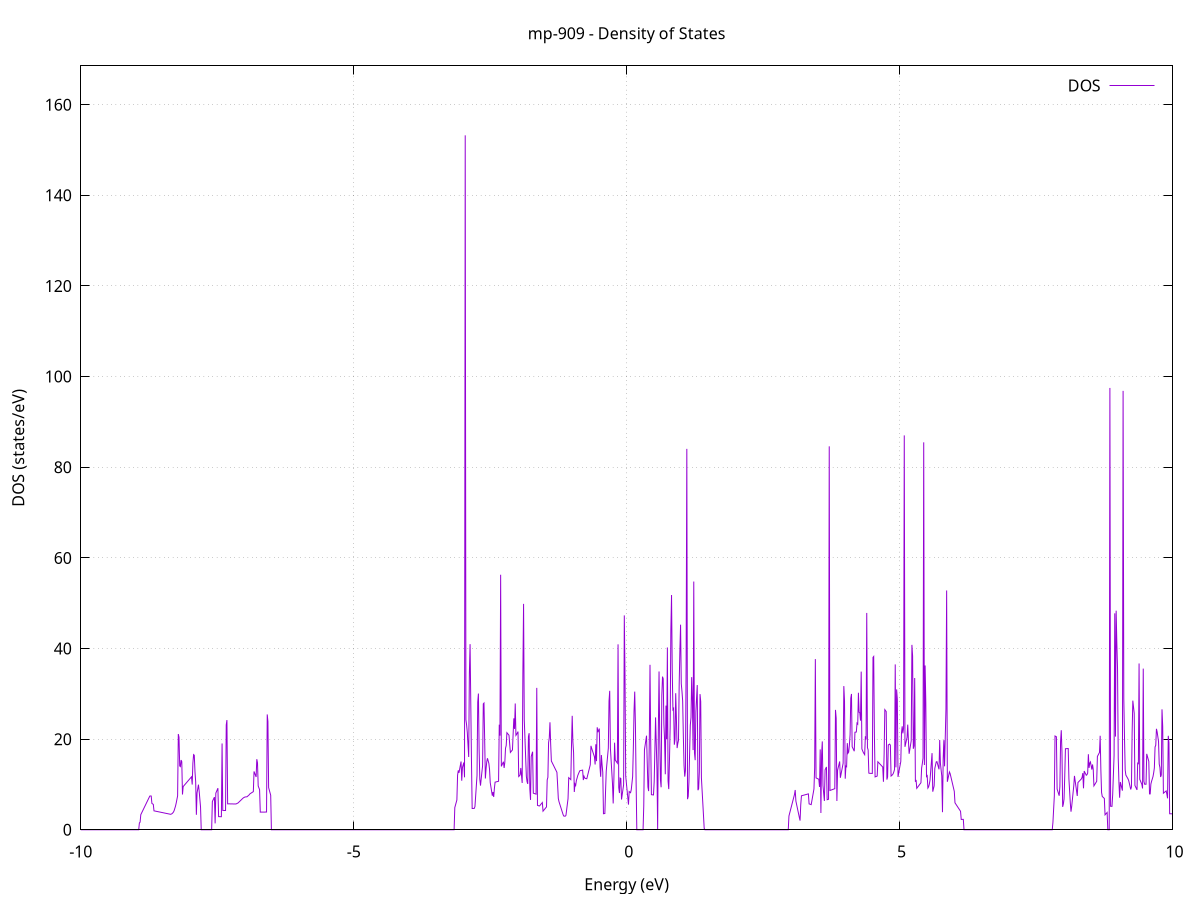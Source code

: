set title 'mp-909 - Density of States'
set xlabel 'Energy (eV)'
set ylabel 'DOS (states/eV)'
set grid
set xrange [-10:10]
set yrange [0:168.570]
set xzeroaxis lt -1
set terminal png size 800,600
set output 'mp-909_dos_gnuplot.png'
plot '-' using 1:2 with lines title 'DOS'
-13.991600 0.000000
-13.978800 0.000000
-13.966100 0.000000
-13.953400 0.000000
-13.940600 0.000000
-13.927900 0.000000
-13.915200 0.000000
-13.902500 0.000000
-13.889700 0.000000
-13.877000 0.000000
-13.864300 0.000000
-13.851600 0.000000
-13.838800 0.000000
-13.826100 0.000000
-13.813400 0.000000
-13.800600 0.000000
-13.787900 0.000000
-13.775200 0.000000
-13.762500 0.000000
-13.749700 0.000000
-13.737000 0.000000
-13.724300 0.000000
-13.711600 0.000000
-13.698800 0.000000
-13.686100 0.000000
-13.673400 0.000000
-13.660700 0.000000
-13.647900 0.000000
-13.635200 0.000000
-13.622500 0.000000
-13.609700 0.000000
-13.597000 0.000000
-13.584300 0.000000
-13.571600 0.000000
-13.558800 0.000000
-13.546100 0.000000
-13.533400 0.000000
-13.520700 0.000000
-13.507900 0.000000
-13.495200 0.000000
-13.482500 0.000000
-13.469800 0.000000
-13.457000 0.000000
-13.444300 0.000000
-13.431600 0.000000
-13.418800 0.000000
-13.406100 0.000000
-13.393400 0.000000
-13.380700 0.000000
-13.367900 0.000000
-13.355200 0.000000
-13.342500 0.000000
-13.329800 0.000000
-13.317000 0.000000
-13.304300 0.000000
-13.291600 0.000000
-13.278800 0.000000
-13.266100 0.000000
-13.253400 0.000000
-13.240700 0.000000
-13.227900 0.000000
-13.215200 0.000000
-13.202500 0.000000
-13.189800 0.000000
-13.177000 0.000000
-13.164300 0.000000
-13.151600 0.000000
-13.138900 0.000000
-13.126100 0.000000
-13.113400 0.000000
-13.100700 0.000000
-13.087900 0.000000
-13.075200 0.000000
-13.062500 0.000000
-13.049800 0.000000
-13.037000 0.000000
-13.024300 0.000000
-13.011600 0.000000
-12.998900 0.000000
-12.986100 0.000000
-12.973400 0.000000
-12.960700 0.000000
-12.947900 0.000000
-12.935200 0.000000
-12.922500 0.000000
-12.909800 0.000000
-12.897000 0.000000
-12.884300 0.000000
-12.871600 0.000000
-12.858900 0.000000
-12.846100 0.000000
-12.833400 6.002500
-12.820700 6.693300
-12.808000 7.384100
-12.795200 8.074900
-12.782500 8.765600
-12.769800 3.020500
-12.757000 9.285100
-12.744300 10.040900
-12.731600 10.796600
-12.718900 11.552300
-12.706100 12.308000
-12.693400 6.169300
-12.680700 6.116100
-12.668000 6.062900
-12.655200 6.009700
-12.642500 5.952700
-12.629800 5.889900
-12.617000 5.827200
-12.604300 5.764400
-12.591600 5.701600
-12.578900 5.638900
-12.566100 8.111400
-12.553400 8.289800
-12.540700 8.468300
-12.528000 8.646700
-12.515200 8.825100
-12.502500 12.229900
-12.489800 13.116900
-12.477100 14.161600
-12.464300 15.271900
-12.451600 16.382200
-12.438900 14.665800
-12.426100 14.342900
-12.413400 14.363700
-12.400700 13.475100
-12.388000 10.093200
-12.375200 10.037900
-12.362500 9.982600
-12.349800 9.927200
-12.337100 9.871900
-12.324300 9.816500
-12.311600 9.761200
-12.298900 9.705800
-12.286100 9.650500
-12.273400 18.028100
-12.260700 17.178200
-12.248000 16.328300
-12.235200 7.087600
-12.222500 7.019600
-12.209800 15.127900
-12.197100 14.357700
-12.184300 4.740100
-12.171600 4.669400
-12.158900 4.598700
-12.146200 4.701800
-12.133400 4.983100
-12.120700 5.264400
-12.108000 5.545700
-12.095200 5.827000
-12.082500 9.370600
-12.069800 8.967400
-12.057100 8.564300
-12.044300 11.361600
-12.031600 10.519000
-12.018900 9.676300
-12.006200 8.833700
-11.993400 4.559500
-11.980700 4.199000
-11.968000 3.838600
-11.955300 3.478200
-11.942500 0.000000
-11.929800 0.000000
-11.917100 0.000000
-11.904300 0.000000
-11.891600 0.000000
-11.878900 0.000000
-11.866200 0.000000
-11.853400 0.000000
-11.840700 0.000000
-11.828000 0.000000
-11.815300 0.000000
-11.802500 0.000000
-11.789800 0.000000
-11.777100 0.000000
-11.764300 0.000000
-11.751600 0.000000
-11.738900 1.350600
-11.726200 3.291200
-11.713400 9.272600
-11.700700 13.532600
-11.688000 13.783600
-11.675300 14.034500
-11.662500 14.285400
-11.649800 16.159000
-11.637100 16.124500
-11.624400 16.090000
-11.611600 14.404300
-11.598900 14.218800
-11.586200 14.033300
-11.573400 13.847900
-11.560700 11.103400
-11.548000 10.924400
-11.535300 10.745400
-11.522500 10.566500
-11.509800 10.387500
-11.497100 10.208600
-11.484400 10.029600
-11.471600 9.850600
-11.458900 9.671700
-11.446200 7.707200
-11.433400 7.381600
-11.420700 12.715300
-11.408000 11.259000
-11.395300 16.816000
-11.382500 17.508400
-11.369800 18.200800
-11.357100 13.089700
-11.344400 13.045700
-11.331600 7.492600
-11.318900 6.755500
-11.306200 6.018500
-11.293500 5.281500
-11.280700 4.742200
-11.268000 4.414600
-11.255300 4.278500
-11.242500 4.190000
-11.229800 4.101600
-11.217100 4.117600
-11.204400 4.145000
-11.191600 4.172400
-11.178900 4.199800
-11.166200 4.227200
-11.153500 4.254600
-11.140700 4.282000
-11.128000 4.309400
-11.115300 4.336800
-11.102500 4.364200
-11.089800 4.391600
-11.077100 4.419000
-11.064400 4.446400
-11.051600 4.473800
-11.038900 4.501200
-11.026200 4.528600
-11.013500 4.556000
-11.000700 4.583400
-10.988000 4.610800
-10.975300 4.638200
-10.962600 4.665600
-10.949800 4.693000
-10.937100 5.520300
-10.924400 7.652500
-10.911600 7.716000
-10.898900 7.779400
-10.886200 9.757600
-10.873500 9.198300
-10.860700 8.639000
-10.848000 8.079700
-10.835300 7.520300
-10.822600 6.961000
-10.809800 6.401700
-10.797100 5.842300
-10.784400 5.283000
-10.771600 2.711900
-10.758900 0.000000
-10.746200 0.000000
-10.733500 0.000000
-10.720700 23.387000
-10.708000 57.926600
-10.695300 23.272300
-10.682600 44.693500
-10.669800 10.061300
-10.657100 39.246100
-10.644400 72.393800
-10.631700 32.726400
-10.618900 101.719000
-10.606200 187.185700
-10.593500 54.539400
-10.580700 51.343700
-10.568000 89.969600
-10.555300 0.000000
-10.542600 0.000000
-10.529800 0.000000
-10.517100 0.000000
-10.504400 0.000000
-10.491700 0.000000
-10.478900 0.000000
-10.466200 0.000000
-10.453500 0.000000
-10.440800 0.000000
-10.428000 0.000000
-10.415300 0.000000
-10.402600 0.000000
-10.389800 0.000000
-10.377100 0.000000
-10.364400 0.000000
-10.351700 0.000000
-10.338900 0.000000
-10.326200 0.000000
-10.313500 0.000000
-10.300800 0.000000
-10.288000 0.000000
-10.275300 0.000000
-10.262600 0.000000
-10.249800 0.000000
-10.237100 0.000000
-10.224400 0.000000
-10.211700 0.000000
-10.198900 0.000000
-10.186200 0.000000
-10.173500 0.000000
-10.160800 0.000000
-10.148000 0.000000
-10.135300 0.000000
-10.122600 0.000000
-10.109900 0.000000
-10.097100 0.000000
-10.084400 0.000000
-10.071700 0.000000
-10.058900 0.000000
-10.046200 0.000000
-10.033500 0.000000
-10.020800 0.000000
-10.008000 0.000000
-9.995300 0.000000
-9.982600 0.000000
-9.969900 0.000000
-9.957100 0.000000
-9.944400 0.000000
-9.931700 0.000000
-9.918900 0.000000
-9.906200 0.000000
-9.893500 0.000000
-9.880800 0.000000
-9.868000 0.000000
-9.855300 0.000000
-9.842600 0.000000
-9.829900 0.000000
-9.817100 0.000000
-9.804400 0.000000
-9.791700 0.000000
-9.779000 0.000000
-9.766200 0.000000
-9.753500 0.000000
-9.740800 0.000000
-9.728000 0.000000
-9.715300 0.000000
-9.702600 0.000000
-9.689900 0.000000
-9.677100 0.000000
-9.664400 0.000000
-9.651700 0.000000
-9.639000 0.000000
-9.626200 0.000000
-9.613500 0.000000
-9.600800 0.000000
-9.588000 0.000000
-9.575300 0.000000
-9.562600 0.000000
-9.549900 0.000000
-9.537100 0.000000
-9.524400 0.000000
-9.511700 0.000000
-9.499000 0.000000
-9.486200 0.000000
-9.473500 0.000000
-9.460800 0.000000
-9.448100 0.000000
-9.435300 0.000000
-9.422600 0.000000
-9.409900 0.000000
-9.397100 0.000000
-9.384400 0.000000
-9.371700 0.000000
-9.359000 0.000000
-9.346200 0.000000
-9.333500 0.000000
-9.320800 0.000000
-9.308100 0.000000
-9.295300 0.000000
-9.282600 0.000000
-9.269900 0.000000
-9.257100 0.000000
-9.244400 0.000000
-9.231700 0.000000
-9.219000 0.000000
-9.206200 0.000000
-9.193500 0.000000
-9.180800 0.000000
-9.168100 0.000000
-9.155300 0.000000
-9.142600 0.000000
-9.129900 0.000000
-9.117200 0.000000
-9.104400 0.000000
-9.091700 0.000000
-9.079000 0.000000
-9.066200 0.000000
-9.053500 0.000000
-9.040800 0.000000
-9.028100 0.000000
-9.015300 0.000000
-9.002600 0.000000
-8.989900 0.000000
-8.977200 0.000000
-8.964400 0.000000
-8.951700 0.000000
-8.939000 0.000000
-8.926300 1.511500
-8.913500 1.673400
-8.900800 3.330200
-8.888100 3.646900
-8.875300 3.963700
-8.862600 4.280400
-8.849900 4.597100
-8.837200 4.913800
-8.824400 5.230500
-8.811700 5.547300
-8.799000 5.864000
-8.786300 6.180700
-8.773500 6.497400
-8.760800 6.814100
-8.748100 7.130900
-8.735300 7.443300
-8.722600 7.461400
-8.709900 7.446900
-8.697200 5.813500
-8.684400 5.710500
-8.671700 5.607400
-8.659000 4.178700
-8.646300 4.146700
-8.633500 4.114800
-8.620800 4.082800
-8.608100 4.050900
-8.595400 4.018900
-8.582600 3.987000
-8.569900 3.955000
-8.557200 3.923100
-8.544400 3.891100
-8.531700 3.859200
-8.519000 3.827200
-8.506300 3.795300
-8.493500 3.763300
-8.480800 3.731400
-8.468100 3.699400
-8.455400 3.667500
-8.442600 3.635500
-8.429900 3.603600
-8.417200 3.571600
-8.404400 3.539700
-8.391700 3.507800
-8.379000 3.475800
-8.366300 3.443900
-8.353500 3.411900
-8.340800 3.477000
-8.328100 3.560300
-8.315400 3.718800
-8.302600 3.908300
-8.289900 4.230000
-8.277200 4.733200
-8.264500 5.236400
-8.251700 5.916200
-8.239000 6.702800
-8.226300 7.489400
-8.213500 21.124800
-8.200800 20.426200
-8.188100 14.082900
-8.175400 13.943400
-8.162600 15.382000
-8.149900 15.030800
-8.137200 7.778600
-8.124500 9.529800
-8.111700 9.709500
-8.099000 9.889100
-8.086300 10.068800
-8.073500 10.248400
-8.060800 10.428000
-8.048100 10.607700
-8.035400 10.787300
-8.022600 10.966900
-8.009900 11.146600
-7.997200 11.326200
-7.984500 11.505900
-7.971700 11.685500
-7.959000 9.977800
-7.946300 14.719200
-7.933600 16.586900
-7.920800 16.449300
-7.908100 12.808800
-7.895400 10.596300
-7.882600 3.313300
-7.869900 8.145000
-7.857200 9.053000
-7.844500 9.960900
-7.831700 8.565000
-7.819000 6.796300
-7.806300 5.027500
-7.793600 0.000000
-7.780800 0.000000
-7.768100 0.000000
-7.755400 0.000000
-7.742600 0.000000
-7.729900 0.000000
-7.717200 0.000000
-7.704500 0.000000
-7.691700 0.000000
-7.679000 0.000000
-7.666300 0.000000
-7.653600 0.000000
-7.640800 0.000000
-7.628100 0.000000
-7.615400 0.000000
-7.602700 0.000000
-7.589900 6.227700
-7.577200 6.554500
-7.564500 6.881300
-7.551700 7.208000
-7.539000 1.412600
-7.526300 8.083900
-7.513600 8.448700
-7.500800 8.813500
-7.488100 9.178300
-7.475400 2.897300
-7.462700 2.894500
-7.449900 2.891800
-7.437200 2.889100
-7.424500 2.886400
-7.411800 19.047900
-7.399000 4.266500
-7.386300 4.263500
-7.373600 4.260600
-7.360800 4.257700
-7.348100 4.254800
-7.335400 23.142500
-7.322700 24.209200
-7.309900 5.728800
-7.297200 5.725300
-7.284500 5.721800
-7.271800 5.718300
-7.259000 5.714700
-7.246300 5.711200
-7.233600 5.707700
-7.220800 5.704200
-7.208100 5.700700
-7.195400 5.697200
-7.182700 5.693600
-7.169900 5.690100
-7.157200 5.691000
-7.144500 5.767700
-7.131800 5.844400
-7.119000 5.921100
-7.106300 6.069200
-7.093600 6.217200
-7.080900 6.365300
-7.068100 6.513400
-7.055400 6.661400
-7.042700 6.809500
-7.029900 6.957500
-7.017200 7.079100
-7.004500 7.157100
-6.991800 7.235100
-6.979000 7.249700
-6.966300 7.264100
-6.953600 7.296800
-6.940900 7.433300
-6.928100 7.569700
-6.915400 7.706100
-6.902700 7.911700
-6.889900 8.018800
-6.877200 8.117500
-6.864500 8.216200
-6.851800 8.314900
-6.839000 8.413500
-6.826300 12.874800
-6.813600 12.467900
-6.800900 12.061000
-6.788100 11.654000
-6.775400 15.573500
-6.762700 14.755000
-6.750000 9.660700
-6.737200 9.257700
-6.724500 8.854700
-6.711800 3.892800
-6.699000 3.895000
-6.686300 3.897200
-6.673600 3.899400
-6.660900 3.901600
-6.648100 3.903800
-6.635400 3.906000
-6.622700 3.908200
-6.610000 3.910400
-6.597200 3.912600
-6.584500 25.454500
-6.571800 23.871900
-6.559000 9.314400
-6.546300 8.746900
-6.533600 8.179400
-6.520900 7.611900
-6.508100 0.000000
-6.495400 0.000000
-6.482700 0.000000
-6.470000 0.000000
-6.457200 0.000000
-6.444500 0.000000
-6.431800 0.000000
-6.419100 0.000000
-6.406300 0.000000
-6.393600 0.000000
-6.380900 0.000000
-6.368100 0.000000
-6.355400 0.000000
-6.342700 0.000000
-6.330000 0.000000
-6.317200 0.000000
-6.304500 0.000000
-6.291800 0.000000
-6.279100 0.000000
-6.266300 0.000000
-6.253600 0.000000
-6.240900 0.000000
-6.228100 0.000000
-6.215400 0.000000
-6.202700 0.000000
-6.190000 0.000000
-6.177200 0.000000
-6.164500 0.000000
-6.151800 0.000000
-6.139100 0.000000
-6.126300 0.000000
-6.113600 0.000000
-6.100900 0.000000
-6.088200 0.000000
-6.075400 0.000000
-6.062700 0.000000
-6.050000 0.000000
-6.037200 0.000000
-6.024500 0.000000
-6.011800 0.000000
-5.999100 0.000000
-5.986300 0.000000
-5.973600 0.000000
-5.960900 0.000000
-5.948200 0.000000
-5.935400 0.000000
-5.922700 0.000000
-5.910000 0.000000
-5.897200 0.000000
-5.884500 0.000000
-5.871800 0.000000
-5.859100 0.000000
-5.846300 0.000000
-5.833600 0.000000
-5.820900 0.000000
-5.808200 0.000000
-5.795400 0.000000
-5.782700 0.000000
-5.770000 0.000000
-5.757300 0.000000
-5.744500 0.000000
-5.731800 0.000000
-5.719100 0.000000
-5.706300 0.000000
-5.693600 0.000000
-5.680900 0.000000
-5.668200 0.000000
-5.655400 0.000000
-5.642700 0.000000
-5.630000 0.000000
-5.617300 0.000000
-5.604500 0.000000
-5.591800 0.000000
-5.579100 0.000000
-5.566400 0.000000
-5.553600 0.000000
-5.540900 0.000000
-5.528200 0.000000
-5.515400 0.000000
-5.502700 0.000000
-5.490000 0.000000
-5.477300 0.000000
-5.464500 0.000000
-5.451800 0.000000
-5.439100 0.000000
-5.426400 0.000000
-5.413600 0.000000
-5.400900 0.000000
-5.388200 0.000000
-5.375400 0.000000
-5.362700 0.000000
-5.350000 0.000000
-5.337300 0.000000
-5.324500 0.000000
-5.311800 0.000000
-5.299100 0.000000
-5.286400 0.000000
-5.273600 0.000000
-5.260900 0.000000
-5.248200 0.000000
-5.235500 0.000000
-5.222700 0.000000
-5.210000 0.000000
-5.197300 0.000000
-5.184500 0.000000
-5.171800 0.000000
-5.159100 0.000000
-5.146400 0.000000
-5.133600 0.000000
-5.120900 0.000000
-5.108200 0.000000
-5.095500 0.000000
-5.082700 0.000000
-5.070000 0.000000
-5.057300 0.000000
-5.044500 0.000000
-5.031800 0.000000
-5.019100 0.000000
-5.006400 0.000000
-4.993600 0.000000
-4.980900 0.000000
-4.968200 0.000000
-4.955500 0.000000
-4.942700 0.000000
-4.930000 0.000000
-4.917300 0.000000
-4.904600 0.000000
-4.891800 0.000000
-4.879100 0.000000
-4.866400 0.000000
-4.853600 0.000000
-4.840900 0.000000
-4.828200 0.000000
-4.815500 0.000000
-4.802700 0.000000
-4.790000 0.000000
-4.777300 0.000000
-4.764600 0.000000
-4.751800 0.000000
-4.739100 0.000000
-4.726400 0.000000
-4.713600 0.000000
-4.700900 0.000000
-4.688200 0.000000
-4.675500 0.000000
-4.662700 0.000000
-4.650000 0.000000
-4.637300 0.000000
-4.624600 0.000000
-4.611800 0.000000
-4.599100 0.000000
-4.586400 0.000000
-4.573700 0.000000
-4.560900 0.000000
-4.548200 0.000000
-4.535500 0.000000
-4.522700 0.000000
-4.510000 0.000000
-4.497300 0.000000
-4.484600 0.000000
-4.471800 0.000000
-4.459100 0.000000
-4.446400 0.000000
-4.433700 0.000000
-4.420900 0.000000
-4.408200 0.000000
-4.395500 0.000000
-4.382700 0.000000
-4.370000 0.000000
-4.357300 0.000000
-4.344600 0.000000
-4.331800 0.000000
-4.319100 0.000000
-4.306400 0.000000
-4.293700 0.000000
-4.280900 0.000000
-4.268200 0.000000
-4.255500 0.000000
-4.242800 0.000000
-4.230000 0.000000
-4.217300 0.000000
-4.204600 0.000000
-4.191800 0.000000
-4.179100 0.000000
-4.166400 0.000000
-4.153700 0.000000
-4.140900 0.000000
-4.128200 0.000000
-4.115500 0.000000
-4.102800 0.000000
-4.090000 0.000000
-4.077300 0.000000
-4.064600 0.000000
-4.051900 0.000000
-4.039100 0.000000
-4.026400 0.000000
-4.013700 0.000000
-4.000900 0.000000
-3.988200 0.000000
-3.975500 0.000000
-3.962800 0.000000
-3.950000 0.000000
-3.937300 0.000000
-3.924600 0.000000
-3.911900 0.000000
-3.899100 0.000000
-3.886400 0.000000
-3.873700 0.000000
-3.860900 0.000000
-3.848200 0.000000
-3.835500 0.000000
-3.822800 0.000000
-3.810000 0.000000
-3.797300 0.000000
-3.784600 0.000000
-3.771900 0.000000
-3.759100 0.000000
-3.746400 0.000000
-3.733700 0.000000
-3.721000 0.000000
-3.708200 0.000000
-3.695500 0.000000
-3.682800 0.000000
-3.670000 0.000000
-3.657300 0.000000
-3.644600 0.000000
-3.631900 0.000000
-3.619100 0.000000
-3.606400 0.000000
-3.593700 0.000000
-3.581000 0.000000
-3.568200 0.000000
-3.555500 0.000000
-3.542800 0.000000
-3.530000 0.000000
-3.517300 0.000000
-3.504600 0.000000
-3.491900 0.000000
-3.479100 0.000000
-3.466400 0.000000
-3.453700 0.000000
-3.441000 0.000000
-3.428200 0.000000
-3.415500 0.000000
-3.402800 0.000000
-3.390100 0.000000
-3.377300 0.000000
-3.364600 0.000000
-3.351900 0.000000
-3.339100 0.000000
-3.326400 0.000000
-3.313700 0.000000
-3.301000 0.000000
-3.288200 0.000000
-3.275500 0.000000
-3.262800 0.000000
-3.250100 0.000000
-3.237300 0.000000
-3.224600 0.000000
-3.211900 0.000000
-3.199100 0.000000
-3.186400 0.000000
-3.173700 0.000000
-3.161000 0.000000
-3.148200 4.897000
-3.135500 5.456800
-3.122800 6.016700
-3.110100 6.576600
-3.097300 12.026400
-3.084600 13.104700
-3.071900 12.564100
-3.059200 13.396300
-3.046400 14.228500
-3.033700 15.060600
-3.021000 10.828000
-3.008200 13.743900
-2.995500 14.299200
-2.982800 14.854600
-2.970100 11.581000
-2.957300 153.245100
-2.944600 24.312500
-2.931900 23.121300
-2.919200 21.481900
-2.906400 18.773800
-2.893700 16.065600
-2.881000 34.564300
-2.868200 40.957400
-2.855500 28.051200
-2.842800 15.247100
-2.830100 4.695800
-2.817300 4.701500
-2.804600 4.707300
-2.791900 4.713000
-2.779200 5.111300
-2.766400 7.409800
-2.753700 9.708400
-2.741000 12.006900
-2.728300 28.166400
-2.715500 30.060500
-2.702800 17.833700
-2.690100 11.182700
-2.677300 9.744200
-2.664600 11.233800
-2.651900 12.723400
-2.639200 14.082400
-2.626400 27.783000
-2.613700 27.961100
-2.601000 19.865300
-2.588300 11.310600
-2.575500 13.435800
-2.562800 14.996500
-2.550100 15.787300
-2.537400 15.226900
-2.524600 14.666500
-2.511900 13.362200
-2.499200 10.406200
-2.486400 9.443700
-2.473700 8.481100
-2.461000 7.518600
-2.448300 8.327400
-2.435500 7.237500
-2.422800 9.142200
-2.410100 10.509100
-2.397400 10.548300
-2.384600 10.587500
-2.371900 10.626700
-2.359200 10.665900
-2.346400 10.705200
-2.333700 23.195100
-2.321000 20.776500
-2.308300 56.283300
-2.295500 13.987200
-2.282800 14.330900
-2.270100 14.674700
-2.257400 15.018500
-2.244600 13.638600
-2.231900 14.882000
-2.219200 17.965000
-2.206500 18.595400
-2.193700 21.420900
-2.181000 21.234000
-2.168300 21.047200
-2.155500 20.860300
-2.142800 18.959400
-2.130100 17.068300
-2.117400 17.254000
-2.104600 17.439800
-2.091900 17.625600
-2.079200 21.245700
-2.066500 24.590200
-2.053700 22.256000
-2.041000 27.868200
-2.028300 20.838100
-2.015500 21.058400
-2.002800 21.360500
-1.990100 21.662600
-1.977400 11.747900
-1.964600 11.897300
-1.951900 12.115300
-1.939200 13.632400
-1.926500 11.978500
-1.913700 10.324700
-1.901000 34.672100
-1.888300 49.851900
-1.875600 24.266100
-1.862800 20.109800
-1.850100 15.953500
-1.837400 11.797100
-1.824600 10.614700
-1.811900 10.122900
-1.799200 20.546000
-1.786500 21.314900
-1.773700 9.043600
-1.761000 6.591000
-1.748300 16.151200
-1.735600 16.687000
-1.722800 17.222700
-1.710100 8.073500
-1.697400 8.021200
-1.684600 7.968900
-1.671900 7.916600
-1.659200 7.864300
-1.646500 31.318200
-1.633700 5.384600
-1.621000 5.331400
-1.608300 5.278300
-1.595600 5.257400
-1.582800 5.446200
-1.570100 5.635000
-1.557400 5.823800
-1.544700 6.012700
-1.531900 4.105600
-1.519200 4.293600
-1.506500 4.481600
-1.493700 4.669600
-1.481000 4.857600
-1.468300 5.045600
-1.455600 11.004800
-1.442800 11.557900
-1.430100 19.232600
-1.417400 20.258000
-1.404700 23.712700
-1.391900 18.952200
-1.379200 15.174600
-1.366500 14.862700
-1.353700 14.550800
-1.341000 14.238900
-1.328300 13.927000
-1.315600 13.615200
-1.302800 13.303300
-1.290100 12.991400
-1.277400 12.679500
-1.264700 9.971700
-1.251900 6.920800
-1.239200 6.200300
-1.226500 5.716600
-1.213800 5.233000
-1.201000 4.749300
-1.188300 4.265600
-1.175600 3.781900
-1.162800 3.298300
-1.150100 3.019900
-1.137400 3.010000
-1.124700 3.000200
-1.111900 3.179500
-1.099200 4.406600
-1.086500 5.633700
-1.073800 6.860800
-1.061000 11.494400
-1.048300 11.351900
-1.035600 11.209400
-1.022900 11.066900
-1.010100 18.645000
-0.997400 25.143600
-0.984700 19.393900
-0.971900 17.020300
-0.959200 8.339300
-0.946500 10.090500
-0.933800 9.789300
-0.921000 10.874800
-0.908300 11.403100
-0.895600 11.966200
-0.882900 12.338800
-0.870100 12.711300
-0.857400 13.031300
-0.844700 13.065500
-0.831900 13.099800
-0.819200 13.134100
-0.806500 13.168400
-0.793800 10.967900
-0.781000 11.805100
-0.768300 11.437400
-0.755600 11.332300
-0.742900 11.297200
-0.730100 11.262000
-0.717400 11.877700
-0.704700 12.493700
-0.692000 13.109800
-0.679200 13.725800
-0.666500 14.341900
-0.653800 18.521700
-0.641000 17.988800
-0.628300 17.513700
-0.615600 17.038600
-0.602900 16.563500
-0.590100 16.088400
-0.577400 14.400000
-0.564700 18.864300
-0.552000 15.156500
-0.539200 22.615400
-0.526500 21.526100
-0.513800 21.929900
-0.501000 22.333600
-0.488300 13.880900
-0.475600 11.693000
-0.462900 16.489800
-0.450100 14.389600
-0.437400 12.716300
-0.424700 3.542500
-0.412000 3.566500
-0.399200 3.590400
-0.386500 8.493400
-0.373800 12.946100
-0.361100 14.639600
-0.348300 16.333200
-0.335600 18.026800
-0.322900 28.404200
-0.310100 30.659500
-0.297400 17.985400
-0.284700 15.364300
-0.272000 12.743200
-0.259200 10.122100
-0.246500 5.813200
-0.233800 11.158000
-0.221100 19.216200
-0.208300 15.381300
-0.195600 15.155000
-0.182900 14.928700
-0.170100 14.702400
-0.157400 40.921800
-0.144700 9.301700
-0.132000 8.110400
-0.119200 11.416900
-0.106500 11.314800
-0.093800 6.676300
-0.081100 7.765500
-0.068300 8.854700
-0.055600 9.943800
-0.042900 47.298900
-0.030200 34.255300
-0.017400 11.882600
-0.004700 10.300800
0.008000 8.718900
0.020800 7.137100
0.033500 5.555200
0.046200 8.433500
0.058900 8.307200
0.071700 8.181000
0.084400 8.826900
0.097100 10.282500
0.109800 11.738100
0.122600 17.942700
0.135300 26.242800
0.148000 30.489300
0.160800 23.078400
0.173500 10.483200
0.186200 0.000000
0.198900 0.000000
0.211700 0.000000
0.224400 0.000000
0.237100 0.000000
0.249800 0.000000
0.262600 0.000000
0.275300 0.000000
0.288000 0.000000
0.300700 0.000000
0.313500 5.235100
0.326200 17.662800
0.338900 18.696200
0.351700 19.729600
0.364400 20.763000
0.377100 14.850200
0.389800 9.447900
0.402600 8.534400
0.415300 19.952300
0.428000 36.406800
0.440700 19.657800
0.453500 7.744000
0.466200 7.723800
0.478900 7.703700
0.491600 7.683500
0.504400 10.568300
0.517100 17.547300
0.529800 24.799900
0.542600 19.026900
0.555300 13.253900
0.568000 0.000000
0.580700 22.055500
0.593500 34.934200
0.606200 20.522200
0.618900 10.998900
0.631600 9.379300
0.644400 29.670900
0.657100 33.796500
0.669800 33.303400
0.682600 23.274100
0.695300 19.754800
0.708000 12.251100
0.720700 27.401700
0.733500 19.991800
0.746200 40.232300
0.758900 10.763700
0.771600 8.975000
0.784400 15.265800
0.797100 22.616900
0.809800 43.979400
0.822500 51.799500
0.835300 35.121500
0.848000 26.517000
0.860700 26.768200
0.873500 18.769800
0.886200 19.929300
0.898900 30.135300
0.911600 24.642900
0.924400 18.028400
0.937100 19.035100
0.949800 19.713600
0.962500 32.074300
0.975300 39.644600
0.988000 45.255800
1.000700 32.253800
1.013500 30.568100
1.026200 28.445400
1.038900 20.541000
1.051600 14.147500
1.064400 11.733200
1.077100 13.034300
1.089800 37.085900
1.102500 84.050800
1.115300 6.754300
1.128000 7.370000
1.140700 10.494400
1.153400 16.800400
1.166200 23.106500
1.178900 24.744600
1.191600 33.683900
1.204400 28.380100
1.217100 17.587800
1.229800 54.773200
1.242500 16.950700
1.255300 15.358400
1.268000 26.049000
1.280700 28.992500
1.293400 31.936100
1.306200 8.734000
1.318900 9.076800
1.331600 12.748500
1.344400 29.941200
1.357100 28.282400
1.369800 11.448400
1.382500 8.666400
1.395300 5.884500
1.408000 3.102500
1.420700 0.320600
1.433400 0.000000
1.446200 0.000000
1.458900 0.000000
1.471600 0.000000
1.484300 0.000000
1.497100 0.000000
1.509800 0.000000
1.522500 0.000000
1.535300 0.000000
1.548000 0.000000
1.560700 0.000000
1.573400 0.000000
1.586200 0.000000
1.598900 0.000000
1.611600 0.000000
1.624300 0.000000
1.637100 0.000000
1.649800 0.000000
1.662500 0.000000
1.675300 0.000000
1.688000 0.000000
1.700700 0.000000
1.713400 0.000000
1.726200 0.000000
1.738900 0.000000
1.751600 0.000000
1.764300 0.000000
1.777100 0.000000
1.789800 0.000000
1.802500 0.000000
1.815200 0.000000
1.828000 0.000000
1.840700 0.000000
1.853400 0.000000
1.866200 0.000000
1.878900 0.000000
1.891600 0.000000
1.904300 0.000000
1.917100 0.000000
1.929800 0.000000
1.942500 0.000000
1.955200 0.000000
1.968000 0.000000
1.980700 0.000000
1.993400 0.000000
2.006100 0.000000
2.018900 0.000000
2.031600 0.000000
2.044300 0.000000
2.057100 0.000000
2.069800 0.000000
2.082500 0.000000
2.095200 0.000000
2.108000 0.000000
2.120700 0.000000
2.133400 0.000000
2.146100 0.000000
2.158900 0.000000
2.171600 0.000000
2.184300 0.000000
2.197100 0.000000
2.209800 0.000000
2.222500 0.000000
2.235200 0.000000
2.248000 0.000000
2.260700 0.000000
2.273400 0.000000
2.286100 0.000000
2.298900 0.000000
2.311600 0.000000
2.324300 0.000000
2.337000 0.000000
2.349800 0.000000
2.362500 0.000000
2.375200 0.000000
2.388000 0.000000
2.400700 0.000000
2.413400 0.000000
2.426100 0.000000
2.438900 0.000000
2.451600 0.000000
2.464300 0.000000
2.477000 0.000000
2.489800 0.000000
2.502500 0.000000
2.515200 0.000000
2.528000 0.000000
2.540700 0.000000
2.553400 0.000000
2.566100 0.000000
2.578900 0.000000
2.591600 0.000000
2.604300 0.000000
2.617000 0.000000
2.629800 0.000000
2.642500 0.000000
2.655200 0.000000
2.667900 0.000000
2.680700 0.000000
2.693400 0.000000
2.706100 0.000000
2.718900 0.000000
2.731600 0.000000
2.744300 0.000000
2.757000 0.000000
2.769800 0.000000
2.782500 0.000000
2.795200 0.000000
2.807900 0.000000
2.820700 0.000000
2.833400 0.000000
2.846100 0.000000
2.858900 0.000000
2.871600 0.000000
2.884300 0.000000
2.897000 0.000000
2.909800 0.000000
2.922500 0.000000
2.935200 0.000000
2.947900 0.000000
2.960700 0.000000
2.973400 3.043500
2.986100 3.639400
2.998800 4.235400
3.011600 4.831300
3.024300 5.427200
3.037000 6.023200
3.049800 6.619100
3.062500 7.215000
3.075200 7.810900
3.087900 8.776200
3.100700 6.330300
3.113400 5.602000
3.126100 4.873700
3.138800 4.145400
3.151600 3.417100
3.164300 2.688800
3.177000 2.026500
3.189800 5.588900
3.202500 7.498300
3.215200 7.541000
3.227900 7.583600
3.240700 7.626200
3.253400 7.668800
3.266100 7.711500
3.278800 7.754100
3.291600 7.796700
3.304300 7.839400
3.317000 7.882000
3.329700 7.924600
3.342500 5.712600
3.355200 5.658100
3.367900 5.603600
3.380700 5.549100
3.393400 6.397900
3.406100 7.267700
3.418800 8.137500
3.431600 9.007300
3.444300 13.694600
3.457000 37.663700
3.469700 11.446600
3.482500 11.371200
3.495200 11.295800
3.507900 11.220400
3.520600 11.144900
3.533400 9.448100
3.546100 17.730500
3.558800 3.701400
3.571600 16.537900
3.584300 19.496800
3.597000 9.755200
3.609700 8.054200
3.622500 6.353200
3.635200 13.215000
3.647900 13.539400
3.660600 13.863800
3.673400 6.631800
3.686100 6.679400
3.698800 6.737100
3.711600 84.610000
3.724300 8.666900
3.737000 8.724600
3.749700 8.782300
3.762500 8.840000
3.775200 8.897700
3.787900 8.955400
3.800600 9.013100
3.813400 9.070800
3.826100 26.453600
3.838800 24.619300
3.851500 6.358100
3.864300 13.121500
3.877000 13.773600
3.889700 14.425700
3.902500 15.077700
3.915200 11.469300
3.927900 12.271600
3.940600 13.074000
3.953400 13.876300
3.966100 14.678700
3.978800 31.707600
3.991500 28.395900
4.004300 11.272800
4.017000 14.048400
4.029700 13.922100
4.042500 19.121600
4.055200 16.908100
4.067900 17.142000
4.080600 18.716900
4.093400 20.972300
4.106100 29.012600
4.118800 29.972100
4.131500 18.336000
4.144300 18.002900
4.157000 17.669900
4.169700 17.336800
4.182400 21.522700
4.195200 21.551600
4.207900 21.570400
4.220600 23.522600
4.233400 23.322700
4.246100 30.240900
4.258800 25.931300
4.271500 25.818500
4.284300 24.083400
4.297000 34.900100
4.309700 17.853900
4.322400 17.451600
4.335200 17.075400
4.347900 16.811600
4.360600 16.570900
4.373400 20.639500
4.386100 19.912800
4.398800 47.844300
4.411500 18.129200
4.424300 17.606300
4.437000 12.501800
4.449700 12.461900
4.462400 12.454100
4.475200 12.447700
4.487900 12.441200
4.500600 12.434800
4.513300 38.043700
4.526100 38.244400
4.538800 21.008700
4.551500 11.666300
4.564300 11.729000
4.577000 11.791800
4.589700 11.854500
4.602400 15.009900
4.615200 14.840600
4.627900 14.673500
4.640600 14.508300
4.653300 14.343100
4.666100 14.177800
4.678800 14.012600
4.691500 13.847300
4.704300 10.592200
4.717000 16.743100
4.729700 26.510200
4.742400 26.300900
4.755200 26.091600
4.767900 11.070600
4.780600 11.654100
4.793300 18.725300
4.806100 18.801900
4.818800 18.905500
4.831500 18.654800
4.844200 11.859100
4.857000 11.995100
4.869700 12.131100
4.882400 12.368800
4.895200 12.794400
4.907900 13.327500
4.920600 36.499800
4.933300 13.777100
4.946100 30.966700
4.958800 28.803100
4.971500 11.666300
4.984200 12.530700
4.997000 13.395100
5.009700 14.247800
5.022400 15.063400
5.035100 21.408500
5.047900 22.829500
5.060600 21.285500
5.073300 22.396700
5.086100 87.029700
5.098800 18.305000
5.111500 18.999000
5.124200 19.680000
5.137000 20.361000
5.149700 23.203400
5.162400 19.558600
5.175100 16.769300
5.187900 17.727300
5.200600 18.685300
5.213300 19.643300
5.226100 40.806600
5.238800 38.342600
5.251500 17.878000
5.264200 18.499800
5.277000 33.496100
5.289700 10.583500
5.302400 10.995700
5.315100 9.144200
5.327900 9.350400
5.340600 9.556700
5.353300 9.763000
5.366000 9.969300
5.378800 10.175600
5.391500 10.381900
5.404200 13.614600
5.417000 14.623200
5.429700 15.806100
5.442400 85.496700
5.455100 14.297100
5.467900 36.264300
5.480600 28.105900
5.493300 11.761300
5.506000 11.936200
5.518800 9.199000
5.531500 9.450300
5.544200 10.025900
5.557000 10.902500
5.569700 12.808800
5.582400 14.862000
5.595100 16.915200
5.607900 8.406100
5.620600 9.049700
5.633300 9.693200
5.646000 13.565400
5.658800 14.272300
5.671500 14.979300
5.684200 15.041300
5.696900 14.487800
5.709700 13.914700
5.722400 13.341500
5.735100 19.805100
5.747900 14.697700
5.760600 13.277700
5.773300 11.857600
5.786000 3.878500
5.798800 15.592000
5.811500 19.774100
5.824200 13.995900
5.836900 20.332800
5.849700 26.630700
5.862400 52.810300
5.875100 10.590800
5.887900 11.315900
5.900600 12.041100
5.913300 12.766200
5.926000 12.416000
5.938800 11.760100
5.951500 11.104200
5.964200 10.448300
5.976900 9.792400
5.989700 9.136500
6.002400 8.480600
6.015100 5.950900
6.027800 5.717300
6.040600 5.483600
6.053300 5.250000
6.066000 5.016300
6.078800 4.782700
6.091500 4.549000
6.104200 4.315400
6.116900 4.081700
6.129700 2.282700
6.142400 2.287300
6.155100 2.291900
6.167800 2.296600
6.180600 0.000000
6.193300 0.000000
6.206000 0.000000
6.218800 0.000000
6.231500 0.000000
6.244200 0.000000
6.256900 0.000000
6.269700 0.000000
6.282400 0.000000
6.295100 0.000000
6.307800 0.000000
6.320600 0.000000
6.333300 0.000000
6.346000 0.000000
6.358700 0.000000
6.371500 0.000000
6.384200 0.000000
6.396900 0.000000
6.409700 0.000000
6.422400 0.000000
6.435100 0.000000
6.447800 0.000000
6.460600 0.000000
6.473300 0.000000
6.486000 0.000000
6.498700 0.000000
6.511500 0.000000
6.524200 0.000000
6.536900 0.000000
6.549600 0.000000
6.562400 0.000000
6.575100 0.000000
6.587800 0.000000
6.600600 0.000000
6.613300 0.000000
6.626000 0.000000
6.638700 0.000000
6.651500 0.000000
6.664200 0.000000
6.676900 0.000000
6.689600 0.000000
6.702400 0.000000
6.715100 0.000000
6.727800 0.000000
6.740600 0.000000
6.753300 0.000000
6.766000 0.000000
6.778700 0.000000
6.791500 0.000000
6.804200 0.000000
6.816900 0.000000
6.829600 0.000000
6.842400 0.000000
6.855100 0.000000
6.867800 0.000000
6.880500 0.000000
6.893300 0.000000
6.906000 0.000000
6.918700 0.000000
6.931500 0.000000
6.944200 0.000000
6.956900 0.000000
6.969600 0.000000
6.982400 0.000000
6.995100 0.000000
7.007800 0.000000
7.020500 0.000000
7.033300 0.000000
7.046000 0.000000
7.058700 0.000000
7.071500 0.000000
7.084200 0.000000
7.096900 0.000000
7.109600 0.000000
7.122400 0.000000
7.135100 0.000000
7.147800 0.000000
7.160500 0.000000
7.173300 0.000000
7.186000 0.000000
7.198700 0.000000
7.211400 0.000000
7.224200 0.000000
7.236900 0.000000
7.249600 0.000000
7.262400 0.000000
7.275100 0.000000
7.287800 0.000000
7.300500 0.000000
7.313300 0.000000
7.326000 0.000000
7.338700 0.000000
7.351400 0.000000
7.364200 0.000000
7.376900 0.000000
7.389600 0.000000
7.402400 0.000000
7.415100 0.000000
7.427800 0.000000
7.440500 0.000000
7.453300 0.000000
7.466000 0.000000
7.478700 0.000000
7.491400 0.000000
7.504200 0.000000
7.516900 0.000000
7.529600 0.000000
7.542300 0.000000
7.555100 0.000000
7.567800 0.000000
7.580500 0.000000
7.593300 0.000000
7.606000 0.000000
7.618700 0.000000
7.631400 0.000000
7.644200 0.000000
7.656900 0.000000
7.669600 0.000000
7.682300 0.000000
7.695100 0.000000
7.707800 0.000000
7.720500 0.000000
7.733300 0.000000
7.746000 0.000000
7.758700 0.000000
7.771400 0.000000
7.784200 0.000000
7.796900 0.000000
7.809600 1.622500
7.822300 4.531700
7.835100 7.440800
7.847800 20.695800
7.860500 20.609400
7.873200 20.523100
7.886000 8.992600
7.898700 8.499400
7.911400 8.006200
7.924200 7.513000
7.936900 9.575200
7.949600 19.457100
7.962300 21.972100
7.975100 17.225300
7.987800 5.054400
8.000500 5.679100
8.013200 6.781700
8.026000 11.881400
8.038700 17.883100
8.051400 17.896000
8.064100 17.908900
8.076900 17.921900
8.089600 17.934800
8.102300 11.262400
8.115100 8.591000
8.127800 5.919600
8.140500 3.987500
8.153200 5.139200
8.166000 6.665200
8.178700 8.191300
8.191400 9.717300
8.204100 11.889600
8.216900 10.783900
8.229600 9.678200
8.242300 8.572500
8.255100 7.466700
8.267800 10.425500
8.280500 10.588300
8.293200 10.751000
8.306000 10.913700
8.318700 11.076500
8.331400 11.239200
8.344100 11.609100
8.356900 12.501800
8.369600 9.150000
8.382300 12.956800
8.395000 12.647500
8.407800 12.338100
8.420500 12.028700
8.433200 12.157700
8.446000 12.504000
8.458700 16.673700
8.471400 13.653700
8.484100 14.697400
8.496900 14.975100
8.509600 14.125900
8.522300 13.276600
8.535000 14.407500
8.547800 13.354400
8.560500 9.687100
8.573200 9.938500
8.586000 10.189900
8.598700 10.441200
8.611400 10.692600
8.624100 16.182500
8.636900 16.474300
8.649600 16.766200
8.662300 17.058100
8.675000 20.741800
8.687800 13.143300
8.700500 8.235600
8.713200 7.357500
8.725900 7.210700
8.738700 7.064000
8.751400 6.917300
8.764100 3.294800
8.776900 3.468800
8.789600 3.642800
8.802300 3.816800
8.815000 0.000000
8.827800 0.000000
8.840500 0.000000
8.853200 97.495700
8.865900 5.184500
8.878700 5.178000
8.891400 5.171500
8.904100 7.730900
8.916900 12.057100
8.929600 16.383200
8.942300 47.760900
8.955000 20.568800
8.967800 48.345000
8.980500 41.134700
8.993200 35.499200
9.005900 15.857400
9.018700 10.417000
9.031400 7.072100
9.044100 10.536300
9.056800 9.902800
9.069600 9.269200
9.082300 8.635600
9.095000 96.851100
9.107800 29.010800
9.120500 20.477600
9.133200 13.202300
9.145900 12.066800
9.158700 11.793800
9.171400 11.520700
9.184100 11.247600
9.196800 10.898400
9.209600 10.231800
9.222300 9.565100
9.235000 8.898400
9.247800 9.448500
9.260500 21.423700
9.273200 28.502900
9.285900 27.105500
9.298700 25.708200
9.311400 9.794600
9.324100 9.463500
9.336800 9.132400
9.349600 8.801300
9.362300 14.836200
9.375000 14.454800
9.387700 36.704400
9.400500 11.144400
9.413200 10.762700
9.425900 10.381000
9.438700 9.999300
9.451400 9.120900
9.464100 35.570200
9.476800 10.681500
9.489600 10.049300
9.502300 10.048700
9.515000 10.048000
9.527700 16.750600
9.540500 16.194500
9.553200 15.638500
9.565900 15.082400
9.578600 7.920800
9.591400 7.918800
9.604100 10.101100
9.616800 10.700900
9.629600 11.205900
9.642300 11.710900
9.655000 12.546400
9.667700 13.649300
9.680500 18.279200
9.693200 18.636600
9.705900 22.275800
9.718600 21.607300
9.731400 20.544600
9.744100 19.482000
9.756800 14.503600
9.769600 13.732800
9.782300 11.650300
9.795000 12.091200
9.807700 26.572900
9.820500 22.826400
9.833200 8.066000
9.845900 8.193000
9.858600 8.320000
9.871400 8.447100
9.884100 8.574100
9.896800 7.852700
9.909500 6.936800
9.922300 20.739900
9.935000 19.206400
9.947700 3.536200
9.960500 3.531800
9.973200 3.527400
9.985900 3.523000
9.998600 3.518600
10.011400 3.514200
10.024100 3.509800
10.036800 3.505300
10.049500 3.500900
10.062300 6.263100
10.075000 6.084200
10.087700 5.905400
10.100500 5.726500
10.113200 5.547600
10.125900 5.368700
10.138600 5.189800
10.151400 5.010900
10.164100 4.832100
10.176800 1.894900
10.189500 1.892200
10.202300 1.889500
10.215000 4.945100
10.227700 4.709100
10.240400 4.473100
10.253200 4.237100
10.265900 4.001100
10.278600 3.765100
10.291400 3.529100
10.304100 3.293100
10.316800 0.000000
10.329500 0.000000
10.342300 0.000000
10.355000 0.000000
10.367700 0.000000
10.380400 0.000000
10.393200 0.000000
10.405900 0.000000
10.418600 0.000000
10.431400 0.000000
10.444100 0.000000
10.456800 0.000000
10.469500 0.000000
10.482300 0.000000
10.495000 0.000000
10.507700 0.000000
10.520400 0.000000
10.533200 0.000000
10.545900 0.000000
10.558600 0.000000
10.571300 0.000000
10.584100 0.000000
10.596800 0.000000
10.609500 0.000000
10.622300 0.000000
10.635000 0.000000
10.647700 0.000000
10.660400 0.000000
10.673200 0.000000
10.685900 0.000000
10.698600 0.000000
10.711300 0.000000
10.724100 0.000000
10.736800 0.000000
10.749500 0.000000
10.762300 0.000000
10.775000 0.000000
10.787700 0.000000
10.800400 0.000000
10.813200 0.000000
10.825900 0.000000
10.838600 0.000000
10.851300 0.000000
10.864100 0.000000
10.876800 0.000000
10.889500 0.000000
10.902200 0.000000
10.915000 0.000000
10.927700 0.000000
10.940400 0.000000
10.953200 0.000000
10.965900 0.000000
10.978600 0.000000
10.991300 0.000000
11.004100 0.000000
11.016800 0.000000
11.029500 0.000000
11.042200 0.000000
11.055000 0.000000
11.067700 0.000000
11.080400 0.000000
11.093100 0.000000
11.105900 0.000000
11.118600 0.000000
11.131300 0.000000
11.144100 0.000000
11.156800 0.000000
11.169500 0.000000
11.182200 0.000000
11.195000 0.000000
11.207700 0.000000
11.220400 0.000000
11.233100 0.000000
11.245900 0.000000
11.258600 0.000000
11.271300 0.000000
11.284100 0.000000
11.296800 0.000000
11.309500 0.000000
11.322200 0.000000
11.335000 0.000000
11.347700 0.000000
11.360400 0.000000
11.373100 0.000000
11.385900 0.000000
11.398600 0.000000
11.411300 0.000000
11.424000 0.000000
11.436800 0.000000
11.449500 0.000000
11.462200 0.000000
e
